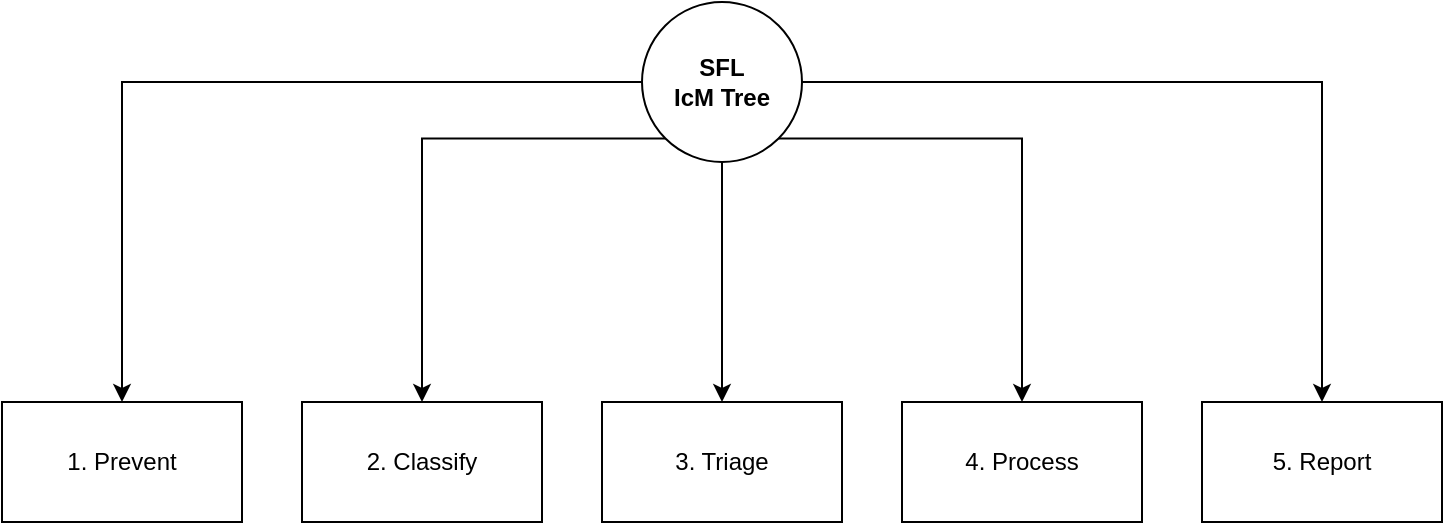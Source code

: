 <mxfile version="12.6.5" type="device" pages="8"><diagram id="hjxmA_6nox-2FGy7siw0" name="Tree"><mxGraphModel dx="4010" dy="1187" grid="1" gridSize="10" guides="1" tooltips="1" connect="1" arrows="1" fold="1" page="1" pageScale="1" pageWidth="2500" pageHeight="2500" math="0" shadow="0"><root><mxCell id="9H8wB-SvyBvusG3JZ8hu-0"/><mxCell id="9H8wB-SvyBvusG3JZ8hu-1" parent="9H8wB-SvyBvusG3JZ8hu-0"/><mxCell id="9H8wB-SvyBvusG3JZ8hu-2" style="edgeStyle=orthogonalEdgeStyle;rounded=0;orthogonalLoop=1;jettySize=auto;html=1;exitX=0;exitY=0.5;exitDx=0;exitDy=0;entryX=0.5;entryY=0;entryDx=0;entryDy=0;" edge="1" parent="9H8wB-SvyBvusG3JZ8hu-1" source="9H8wB-SvyBvusG3JZ8hu-7" target="9H8wB-SvyBvusG3JZ8hu-8"><mxGeometry relative="1" as="geometry"/></mxCell><mxCell id="9H8wB-SvyBvusG3JZ8hu-3" style="edgeStyle=orthogonalEdgeStyle;rounded=0;orthogonalLoop=1;jettySize=auto;html=1;exitX=0;exitY=1;exitDx=0;exitDy=0;entryX=0.5;entryY=0;entryDx=0;entryDy=0;" edge="1" parent="9H8wB-SvyBvusG3JZ8hu-1" source="9H8wB-SvyBvusG3JZ8hu-7" target="9H8wB-SvyBvusG3JZ8hu-9"><mxGeometry relative="1" as="geometry"/></mxCell><mxCell id="9H8wB-SvyBvusG3JZ8hu-4" style="edgeStyle=orthogonalEdgeStyle;rounded=0;orthogonalLoop=1;jettySize=auto;html=1;exitX=0.5;exitY=1;exitDx=0;exitDy=0;entryX=0.5;entryY=0;entryDx=0;entryDy=0;" edge="1" parent="9H8wB-SvyBvusG3JZ8hu-1" source="9H8wB-SvyBvusG3JZ8hu-7" target="9H8wB-SvyBvusG3JZ8hu-10"><mxGeometry relative="1" as="geometry"/></mxCell><mxCell id="9H8wB-SvyBvusG3JZ8hu-5" style="edgeStyle=orthogonalEdgeStyle;rounded=0;orthogonalLoop=1;jettySize=auto;html=1;exitX=1;exitY=1;exitDx=0;exitDy=0;entryX=0.5;entryY=0;entryDx=0;entryDy=0;" edge="1" parent="9H8wB-SvyBvusG3JZ8hu-1" source="9H8wB-SvyBvusG3JZ8hu-7" target="9H8wB-SvyBvusG3JZ8hu-11"><mxGeometry relative="1" as="geometry"/></mxCell><mxCell id="9H8wB-SvyBvusG3JZ8hu-6" style="edgeStyle=orthogonalEdgeStyle;rounded=0;orthogonalLoop=1;jettySize=auto;html=1;exitX=1;exitY=0.5;exitDx=0;exitDy=0;entryX=0.5;entryY=0;entryDx=0;entryDy=0;" edge="1" parent="9H8wB-SvyBvusG3JZ8hu-1" source="9H8wB-SvyBvusG3JZ8hu-7" target="9H8wB-SvyBvusG3JZ8hu-12"><mxGeometry relative="1" as="geometry"/></mxCell><mxCell id="9H8wB-SvyBvusG3JZ8hu-7" value="&lt;b&gt;SFL&lt;br&gt;IcM Tree&lt;/b&gt;" style="ellipse;whiteSpace=wrap;html=1;aspect=fixed;" vertex="1" parent="9H8wB-SvyBvusG3JZ8hu-1"><mxGeometry x="220" y="40" width="80" height="80" as="geometry"/></mxCell><mxCell id="9H8wB-SvyBvusG3JZ8hu-8" value="1. Prevent" style="rounded=0;whiteSpace=wrap;html=1;" vertex="1" parent="9H8wB-SvyBvusG3JZ8hu-1"><mxGeometry x="-100" y="240" width="120" height="60" as="geometry"/></mxCell><mxCell id="9H8wB-SvyBvusG3JZ8hu-9" value="2. Classify" style="rounded=0;whiteSpace=wrap;html=1;" vertex="1" parent="9H8wB-SvyBvusG3JZ8hu-1"><mxGeometry x="50" y="240" width="120" height="60" as="geometry"/></mxCell><mxCell id="9H8wB-SvyBvusG3JZ8hu-10" value="3. Triage" style="rounded=0;whiteSpace=wrap;html=1;" vertex="1" parent="9H8wB-SvyBvusG3JZ8hu-1"><mxGeometry x="200" y="240" width="120" height="60" as="geometry"/></mxCell><mxCell id="9H8wB-SvyBvusG3JZ8hu-11" value="4. Process" style="rounded=0;whiteSpace=wrap;html=1;" vertex="1" parent="9H8wB-SvyBvusG3JZ8hu-1"><mxGeometry x="350" y="240" width="120" height="60" as="geometry"/></mxCell><mxCell id="9H8wB-SvyBvusG3JZ8hu-12" value="5. Report" style="rounded=0;whiteSpace=wrap;html=1;" vertex="1" parent="9H8wB-SvyBvusG3JZ8hu-1"><mxGeometry x="500" y="240" width="120" height="60" as="geometry"/></mxCell></root></mxGraphModel></diagram><diagram id="smjhKZ2sASc7TfhtSm5A" name="Lifecyle"><mxGraphModel dx="1294" dy="1017" grid="1" gridSize="10" guides="1" tooltips="1" connect="1" arrows="1" fold="1" page="1" pageScale="1" pageWidth="2500" pageHeight="2500" math="0" shadow="0"><root><mxCell id="0"/><mxCell id="1" parent="0"/><mxCell id="XjvCzTYl8QJVPUyIaXem-3" value="" style="edgeStyle=orthogonalEdgeStyle;rounded=0;orthogonalLoop=1;jettySize=auto;html=1;" edge="1" parent="1" source="XjvCzTYl8QJVPUyIaXem-1" target="XjvCzTYl8QJVPUyIaXem-2"><mxGeometry relative="1" as="geometry"/></mxCell><mxCell id="XjvCzTYl8QJVPUyIaXem-1" value="Prevention" style="rounded=0;whiteSpace=wrap;html=1;" vertex="1" parent="1"><mxGeometry x="860" y="260" width="120" height="60" as="geometry"/></mxCell><mxCell id="XjvCzTYl8QJVPUyIaXem-5" value="" style="edgeStyle=orthogonalEdgeStyle;rounded=0;orthogonalLoop=1;jettySize=auto;html=1;" edge="1" parent="1" source="XjvCzTYl8QJVPUyIaXem-2" target="XjvCzTYl8QJVPUyIaXem-4"><mxGeometry relative="1" as="geometry"/></mxCell><mxCell id="XjvCzTYl8QJVPUyIaXem-2" value="Classification" style="rounded=0;whiteSpace=wrap;html=1;" vertex="1" parent="1"><mxGeometry x="860" y="360" width="120" height="60" as="geometry"/></mxCell><mxCell id="XjvCzTYl8QJVPUyIaXem-7" value="" style="edgeStyle=orthogonalEdgeStyle;rounded=0;orthogonalLoop=1;jettySize=auto;html=1;" edge="1" parent="1" source="XjvCzTYl8QJVPUyIaXem-4" target="XjvCzTYl8QJVPUyIaXem-6"><mxGeometry relative="1" as="geometry"><Array as="points"><mxPoint x="1050" y="560"/></Array></mxGeometry></mxCell><mxCell id="XjvCzTYl8QJVPUyIaXem-4" value="Triage" style="rounded=0;whiteSpace=wrap;html=1;" vertex="1" parent="1"><mxGeometry x="990" y="450" width="120" height="60" as="geometry"/></mxCell><mxCell id="XjvCzTYl8QJVPUyIaXem-8" style="edgeStyle=orthogonalEdgeStyle;rounded=0;orthogonalLoop=1;jettySize=auto;html=1;exitX=0;exitY=0.5;exitDx=0;exitDy=0;entryX=0;entryY=0.5;entryDx=0;entryDy=0;dashed=1;" edge="1" parent="1" source="XjvCzTYl8QJVPUyIaXem-6" target="XjvCzTYl8QJVPUyIaXem-2"><mxGeometry relative="1" as="geometry"><Array as="points"><mxPoint x="800" y="560"/><mxPoint x="800" y="390"/></Array></mxGeometry></mxCell><mxCell id="XjvCzTYl8QJVPUyIaXem-11" value="" style="edgeStyle=orthogonalEdgeStyle;rounded=0;orthogonalLoop=1;jettySize=auto;html=1;" edge="1" parent="1" source="XjvCzTYl8QJVPUyIaXem-6" target="XjvCzTYl8QJVPUyIaXem-10"><mxGeometry relative="1" as="geometry"/></mxCell><mxCell id="XjvCzTYl8QJVPUyIaXem-6" value="Processing" style="rounded=0;whiteSpace=wrap;html=1;" vertex="1" parent="1"><mxGeometry x="860" y="530" width="120" height="60" as="geometry"/></mxCell><mxCell id="XjvCzTYl8QJVPUyIaXem-13" value="" style="edgeStyle=orthogonalEdgeStyle;rounded=0;orthogonalLoop=1;jettySize=auto;html=1;entryX=0;entryY=0.5;entryDx=0;entryDy=0;" edge="1" parent="1" source="XjvCzTYl8QJVPUyIaXem-10" target="XjvCzTYl8QJVPUyIaXem-1"><mxGeometry relative="1" as="geometry"><mxPoint x="780" y="660" as="targetPoint"/><Array as="points"><mxPoint x="770" y="660"/><mxPoint x="770" y="290"/></Array></mxGeometry></mxCell><mxCell id="XjvCzTYl8QJVPUyIaXem-10" value="Reporting" style="rounded=0;whiteSpace=wrap;html=1;" vertex="1" parent="1"><mxGeometry x="860" y="630" width="120" height="60" as="geometry"/></mxCell><mxCell id="XjvCzTYl8QJVPUyIaXem-9" value="SFL&lt;br&gt;IcM Lifecycle" style="ellipse;whiteSpace=wrap;html=1;aspect=fixed;gradientColor=#ffffff;fillColor=none;dashed=1;" vertex="1" parent="1"><mxGeometry x="880" y="440" width="80" height="80" as="geometry"/></mxCell></root></mxGraphModel></diagram><diagram id="N6xmoABXeQI1Rv6G2Kph" name="Prevent"><mxGraphModel dx="906" dy="712" grid="1" gridSize="10" guides="1" tooltips="1" connect="1" arrows="1" fold="1" page="1" pageScale="1" pageWidth="2500" pageHeight="2500" math="0" shadow="0"><root><mxCell id="d0NhY17qU4NkwwSPtQND-0"/><mxCell id="d0NhY17qU4NkwwSPtQND-1" parent="d0NhY17qU4NkwwSPtQND-0"/><mxCell id="d0NhY17qU4NkwwSPtQND-5" value="" style="edgeStyle=orthogonalEdgeStyle;rounded=0;orthogonalLoop=1;jettySize=auto;html=1;" edge="1" parent="d0NhY17qU4NkwwSPtQND-1" source="d0NhY17qU4NkwwSPtQND-2" target="d0NhY17qU4NkwwSPtQND-4"><mxGeometry relative="1" as="geometry"/></mxCell><mxCell id="d0NhY17qU4NkwwSPtQND-7" value="" style="edgeStyle=orthogonalEdgeStyle;rounded=0;orthogonalLoop=1;jettySize=auto;html=1;" edge="1" parent="d0NhY17qU4NkwwSPtQND-1" source="d0NhY17qU4NkwwSPtQND-2" target="d0NhY17qU4NkwwSPtQND-6"><mxGeometry relative="1" as="geometry"/></mxCell><mxCell id="d0NhY17qU4NkwwSPtQND-9" value="" style="edgeStyle=orthogonalEdgeStyle;rounded=0;orthogonalLoop=1;jettySize=auto;html=1;" edge="1" parent="d0NhY17qU4NkwwSPtQND-1" source="d0NhY17qU4NkwwSPtQND-2" target="d0NhY17qU4NkwwSPtQND-8"><mxGeometry relative="1" as="geometry"/></mxCell><mxCell id="d0NhY17qU4NkwwSPtQND-11" value="" style="edgeStyle=orthogonalEdgeStyle;rounded=0;orthogonalLoop=1;jettySize=auto;html=1;" edge="1" parent="d0NhY17qU4NkwwSPtQND-1" source="d0NhY17qU4NkwwSPtQND-2" target="d0NhY17qU4NkwwSPtQND-10"><mxGeometry relative="1" as="geometry"/></mxCell><mxCell id="d0NhY17qU4NkwwSPtQND-2" value="&lt;b&gt;Prevent&lt;/b&gt;" style="rounded=0;whiteSpace=wrap;html=1;" vertex="1" parent="d0NhY17qU4NkwwSPtQND-1"><mxGeometry x="690" y="290" width="120" height="60" as="geometry"/></mxCell><mxCell id="hIIBHkQnXMuDThBWWPRr-7" value="" style="edgeStyle=orthogonalEdgeStyle;rounded=0;orthogonalLoop=1;jettySize=auto;html=1;" edge="1" parent="d0NhY17qU4NkwwSPtQND-1" source="d0NhY17qU4NkwwSPtQND-10" target="hIIBHkQnXMuDThBWWPRr-6"><mxGeometry relative="1" as="geometry"/></mxCell><mxCell id="hIIBHkQnXMuDThBWWPRr-9" value="" style="edgeStyle=orthogonalEdgeStyle;rounded=0;orthogonalLoop=1;jettySize=auto;html=1;" edge="1" parent="d0NhY17qU4NkwwSPtQND-1" source="d0NhY17qU4NkwwSPtQND-10" target="hIIBHkQnXMuDThBWWPRr-8"><mxGeometry relative="1" as="geometry"/></mxCell><mxCell id="hIIBHkQnXMuDThBWWPRr-11" value="" style="edgeStyle=orthogonalEdgeStyle;rounded=0;orthogonalLoop=1;jettySize=auto;html=1;" edge="1" parent="d0NhY17qU4NkwwSPtQND-1" source="d0NhY17qU4NkwwSPtQND-10" target="hIIBHkQnXMuDThBWWPRr-10"><mxGeometry relative="1" as="geometry"/></mxCell><mxCell id="d0NhY17qU4NkwwSPtQND-10" value="2. Expect" style="rounded=0;whiteSpace=wrap;html=1;" vertex="1" parent="d0NhY17qU4NkwwSPtQND-1"><mxGeometry x="690" y="110" width="120" height="60" as="geometry"/></mxCell><mxCell id="hIIBHkQnXMuDThBWWPRr-10" value="Redundancies" style="rounded=0;whiteSpace=wrap;html=1;" vertex="1" parent="d0NhY17qU4NkwwSPtQND-1"><mxGeometry x="830" y="110" width="120" height="60" as="geometry"/></mxCell><mxCell id="hIIBHkQnXMuDThBWWPRr-8" value="Failure" style="rounded=0;whiteSpace=wrap;html=1;" vertex="1" parent="d0NhY17qU4NkwwSPtQND-1"><mxGeometry x="550" y="110" width="120" height="60" as="geometry"/></mxCell><mxCell id="hIIBHkQnXMuDThBWWPRr-6" value="Loss of data" style="rounded=0;whiteSpace=wrap;html=1;" vertex="1" parent="d0NhY17qU4NkwwSPtQND-1"><mxGeometry x="690" y="30" width="120" height="60" as="geometry"/></mxCell><mxCell id="hIIBHkQnXMuDThBWWPRr-1" value="" style="edgeStyle=orthogonalEdgeStyle;rounded=0;orthogonalLoop=1;jettySize=auto;html=1;" edge="1" parent="d0NhY17qU4NkwwSPtQND-1" source="d0NhY17qU4NkwwSPtQND-8" target="hIIBHkQnXMuDThBWWPRr-0"><mxGeometry relative="1" as="geometry"/></mxCell><mxCell id="hIIBHkQnXMuDThBWWPRr-3" value="" style="edgeStyle=orthogonalEdgeStyle;rounded=0;orthogonalLoop=1;jettySize=auto;html=1;" edge="1" parent="d0NhY17qU4NkwwSPtQND-1" source="d0NhY17qU4NkwwSPtQND-8" target="hIIBHkQnXMuDThBWWPRr-2"><mxGeometry relative="1" as="geometry"/></mxCell><mxCell id="hIIBHkQnXMuDThBWWPRr-5" value="" style="edgeStyle=orthogonalEdgeStyle;rounded=0;orthogonalLoop=1;jettySize=auto;html=1;" edge="1" parent="d0NhY17qU4NkwwSPtQND-1" source="d0NhY17qU4NkwwSPtQND-8" target="hIIBHkQnXMuDThBWWPRr-4"><mxGeometry relative="1" as="geometry"/></mxCell><mxCell id="d0NhY17qU4NkwwSPtQND-8" value="1. Improve" style="rounded=0;whiteSpace=wrap;html=1;" vertex="1" parent="d0NhY17qU4NkwwSPtQND-1"><mxGeometry x="490" y="290" width="120" height="60" as="geometry"/></mxCell><mxCell id="hIIBHkQnXMuDThBWWPRr-4" value="Management" style="rounded=0;whiteSpace=wrap;html=1;" vertex="1" parent="d0NhY17qU4NkwwSPtQND-1"><mxGeometry x="490" y="380" width="120" height="60" as="geometry"/></mxCell><mxCell id="hIIBHkQnXMuDThBWWPRr-2" value="Reaction Time" style="rounded=0;whiteSpace=wrap;html=1;" vertex="1" parent="d0NhY17qU4NkwwSPtQND-1"><mxGeometry x="340" y="290" width="120" height="60" as="geometry"/></mxCell><mxCell id="hIIBHkQnXMuDThBWWPRr-0" value="Processes" style="rounded=0;whiteSpace=wrap;html=1;" vertex="1" parent="d0NhY17qU4NkwwSPtQND-1"><mxGeometry x="490" y="200" width="120" height="60" as="geometry"/></mxCell><mxCell id="hIIBHkQnXMuDThBWWPRr-17" value="" style="edgeStyle=orthogonalEdgeStyle;rounded=0;orthogonalLoop=1;jettySize=auto;html=1;" edge="1" parent="d0NhY17qU4NkwwSPtQND-1" source="d0NhY17qU4NkwwSPtQND-6" target="hIIBHkQnXMuDThBWWPRr-16"><mxGeometry relative="1" as="geometry"/></mxCell><mxCell id="3P-K0Cf__JBpSTQ1dYCr-1" value="" style="edgeStyle=orthogonalEdgeStyle;rounded=0;orthogonalLoop=1;jettySize=auto;html=1;" edge="1" parent="d0NhY17qU4NkwwSPtQND-1" source="d0NhY17qU4NkwwSPtQND-6" target="3P-K0Cf__JBpSTQ1dYCr-0"><mxGeometry relative="1" as="geometry"/></mxCell><mxCell id="d0NhY17qU4NkwwSPtQND-6" value="3. Apply" style="rounded=0;whiteSpace=wrap;html=1;" vertex="1" parent="d0NhY17qU4NkwwSPtQND-1"><mxGeometry x="890" y="290" width="120" height="60" as="geometry"/></mxCell><mxCell id="3P-K0Cf__JBpSTQ1dYCr-0" value="Source Control Management Principles" style="rounded=0;whiteSpace=wrap;html=1;" vertex="1" parent="d0NhY17qU4NkwwSPtQND-1"><mxGeometry x="890" y="380" width="120" height="60" as="geometry"/></mxCell><mxCell id="hIIBHkQnXMuDThBWWPRr-16" value="Quality Assurance Principles" style="rounded=0;whiteSpace=wrap;html=1;" vertex="1" parent="d0NhY17qU4NkwwSPtQND-1"><mxGeometry x="1040" y="290" width="120" height="60" as="geometry"/></mxCell><mxCell id="hIIBHkQnXMuDThBWWPRr-13" value="" style="edgeStyle=orthogonalEdgeStyle;rounded=0;orthogonalLoop=1;jettySize=auto;html=1;" edge="1" parent="d0NhY17qU4NkwwSPtQND-1" source="d0NhY17qU4NkwwSPtQND-4" target="hIIBHkQnXMuDThBWWPRr-12"><mxGeometry relative="1" as="geometry"/></mxCell><mxCell id="hIIBHkQnXMuDThBWWPRr-15" value="" style="edgeStyle=orthogonalEdgeStyle;rounded=0;orthogonalLoop=1;jettySize=auto;html=1;" edge="1" parent="d0NhY17qU4NkwwSPtQND-1" source="d0NhY17qU4NkwwSPtQND-4" target="hIIBHkQnXMuDThBWWPRr-14"><mxGeometry relative="1" as="geometry"/></mxCell><mxCell id="d0NhY17qU4NkwwSPtQND-4" value="4. Maintain" style="rounded=0;whiteSpace=wrap;html=1;" vertex="1" parent="d0NhY17qU4NkwwSPtQND-1"><mxGeometry x="690" y="460" width="120" height="60" as="geometry"/></mxCell><mxCell id="hIIBHkQnXMuDThBWWPRr-14" value="Analytics" style="rounded=0;whiteSpace=wrap;html=1;" vertex="1" parent="d0NhY17qU4NkwwSPtQND-1"><mxGeometry x="610" y="560" width="120" height="60" as="geometry"/></mxCell><mxCell id="hIIBHkQnXMuDThBWWPRr-12" value="Documentation" style="rounded=0;whiteSpace=wrap;html=1;" vertex="1" parent="d0NhY17qU4NkwwSPtQND-1"><mxGeometry x="770" y="560" width="120" height="60" as="geometry"/></mxCell></root></mxGraphModel></diagram><diagram id="BX2hP8prxuDWIierdtZK" name="Classify"><mxGraphModel dx="906" dy="712" grid="1" gridSize="10" guides="1" tooltips="1" connect="1" arrows="1" fold="1" page="1" pageScale="1" pageWidth="2500" pageHeight="2500" math="0" shadow="0"><root><mxCell id="K4xLuJpx7ZYcnR9fTRLW-0"/><mxCell id="K4xLuJpx7ZYcnR9fTRLW-1" parent="K4xLuJpx7ZYcnR9fTRLW-0"/><mxCell id="K4xLuJpx7ZYcnR9fTRLW-4" value="" style="edgeStyle=orthogonalEdgeStyle;rounded=0;orthogonalLoop=1;jettySize=auto;html=1;" edge="1" parent="K4xLuJpx7ZYcnR9fTRLW-1" source="K4xLuJpx7ZYcnR9fTRLW-2" target="K4xLuJpx7ZYcnR9fTRLW-3"><mxGeometry relative="1" as="geometry"/></mxCell><mxCell id="K4xLuJpx7ZYcnR9fTRLW-2" value="&lt;b&gt;Classify&lt;/b&gt;" style="rounded=0;whiteSpace=wrap;html=1;" vertex="1" parent="K4xLuJpx7ZYcnR9fTRLW-1"><mxGeometry x="300" y="280" width="120" height="60" as="geometry"/></mxCell><mxCell id="K4xLuJpx7ZYcnR9fTRLW-6" value="" style="edgeStyle=orthogonalEdgeStyle;rounded=0;orthogonalLoop=1;jettySize=auto;html=1;exitX=0.5;exitY=1;exitDx=0;exitDy=0;" edge="1" parent="K4xLuJpx7ZYcnR9fTRLW-1" source="K4xLuJpx7ZYcnR9fTRLW-2" target="K4xLuJpx7ZYcnR9fTRLW-5"><mxGeometry relative="1" as="geometry"/></mxCell><mxCell id="N6BhVpBRXy4uKlm1LZer-24" value="" style="edgeStyle=orthogonalEdgeStyle;rounded=0;orthogonalLoop=1;jettySize=auto;html=1;" edge="1" parent="K4xLuJpx7ZYcnR9fTRLW-1" source="K4xLuJpx7ZYcnR9fTRLW-3" target="N6BhVpBRXy4uKlm1LZer-23"><mxGeometry relative="1" as="geometry"/></mxCell><mxCell id="N6BhVpBRXy4uKlm1LZer-26" value="" style="edgeStyle=orthogonalEdgeStyle;rounded=0;orthogonalLoop=1;jettySize=auto;html=1;" edge="1" parent="K4xLuJpx7ZYcnR9fTRLW-1" source="K4xLuJpx7ZYcnR9fTRLW-3" target="N6BhVpBRXy4uKlm1LZer-25"><mxGeometry relative="1" as="geometry"/></mxCell><mxCell id="N6BhVpBRXy4uKlm1LZer-28" value="" style="edgeStyle=orthogonalEdgeStyle;rounded=0;orthogonalLoop=1;jettySize=auto;html=1;" edge="1" parent="K4xLuJpx7ZYcnR9fTRLW-1" source="K4xLuJpx7ZYcnR9fTRLW-3" target="N6BhVpBRXy4uKlm1LZer-27"><mxGeometry relative="1" as="geometry"/></mxCell><mxCell id="K4xLuJpx7ZYcnR9fTRLW-3" value="Identify" style="rounded=0;whiteSpace=wrap;html=1;" vertex="1" parent="K4xLuJpx7ZYcnR9fTRLW-1"><mxGeometry x="480" y="280" width="120" height="60" as="geometry"/></mxCell><mxCell id="N6BhVpBRXy4uKlm1LZer-27" value="Actors" style="rounded=0;whiteSpace=wrap;html=1;" vertex="1" parent="K4xLuJpx7ZYcnR9fTRLW-1"><mxGeometry x="480" y="200" width="120" height="60" as="geometry"/></mxCell><mxCell id="N6BhVpBRXy4uKlm1LZer-25" value="Stakeholders" style="rounded=0;whiteSpace=wrap;html=1;" vertex="1" parent="K4xLuJpx7ZYcnR9fTRLW-1"><mxGeometry x="480" y="360" width="120" height="60" as="geometry"/></mxCell><mxCell id="N6BhVpBRXy4uKlm1LZer-23" value="Severity" style="rounded=0;whiteSpace=wrap;html=1;" vertex="1" parent="K4xLuJpx7ZYcnR9fTRLW-1"><mxGeometry x="620" y="280" width="120" height="60" as="geometry"/></mxCell><mxCell id="N6BhVpBRXy4uKlm1LZer-2" value="" style="edgeStyle=orthogonalEdgeStyle;rounded=0;orthogonalLoop=1;jettySize=auto;html=1;" edge="1" parent="K4xLuJpx7ZYcnR9fTRLW-1" source="K4xLuJpx7ZYcnR9fTRLW-5" target="N6BhVpBRXy4uKlm1LZer-1"><mxGeometry relative="1" as="geometry"><Array as="points"><mxPoint x="360" y="470"/><mxPoint x="220" y="470"/></Array></mxGeometry></mxCell><mxCell id="N6BhVpBRXy4uKlm1LZer-6" value="" style="edgeStyle=orthogonalEdgeStyle;rounded=0;orthogonalLoop=1;jettySize=auto;html=1;" edge="1" parent="K4xLuJpx7ZYcnR9fTRLW-1" source="K4xLuJpx7ZYcnR9fTRLW-5" target="N6BhVpBRXy4uKlm1LZer-18"><mxGeometry relative="1" as="geometry"><Array as="points"><mxPoint x="360" y="470"/><mxPoint x="500" y="470"/></Array></mxGeometry></mxCell><mxCell id="N6BhVpBRXy4uKlm1LZer-20" value="" style="edgeStyle=orthogonalEdgeStyle;rounded=0;orthogonalLoop=1;jettySize=auto;html=1;exitX=0.5;exitY=1;exitDx=0;exitDy=0;entryX=0.5;entryY=0;entryDx=0;entryDy=0;" edge="1" parent="K4xLuJpx7ZYcnR9fTRLW-1" source="K4xLuJpx7ZYcnR9fTRLW-5" target="N6BhVpBRXy4uKlm1LZer-3"><mxGeometry relative="1" as="geometry"><mxPoint x="500" y="420" as="targetPoint"/></mxGeometry></mxCell><mxCell id="K4xLuJpx7ZYcnR9fTRLW-5" value="Categorize" style="rounded=0;whiteSpace=wrap;html=1;" vertex="1" parent="K4xLuJpx7ZYcnR9fTRLW-1"><mxGeometry x="300" y="390" width="120" height="60" as="geometry"/></mxCell><mxCell id="N6BhVpBRXy4uKlm1LZer-1" value="HIGH" style="rounded=0;whiteSpace=wrap;html=1;" vertex="1" parent="K4xLuJpx7ZYcnR9fTRLW-1"><mxGeometry x="160" y="490" width="120" height="60" as="geometry"/></mxCell><mxCell id="N6BhVpBRXy4uKlm1LZer-3" value="MEDIUM" style="rounded=0;whiteSpace=wrap;html=1;" vertex="1" parent="K4xLuJpx7ZYcnR9fTRLW-1"><mxGeometry x="300" y="490" width="120" height="60" as="geometry"/></mxCell><mxCell id="N6BhVpBRXy4uKlm1LZer-18" value="LOW" style="rounded=0;whiteSpace=wrap;html=1;" vertex="1" parent="K4xLuJpx7ZYcnR9fTRLW-1"><mxGeometry x="440" y="490" width="120" height="60" as="geometry"/></mxCell></root></mxGraphModel></diagram><diagram id="B7KgRAbv9yjOBJjbGVN4" name="Triage"><mxGraphModel dx="906" dy="712" grid="1" gridSize="10" guides="1" tooltips="1" connect="1" arrows="1" fold="1" page="1" pageScale="1" pageWidth="2500" pageHeight="2500" math="0" shadow="0"><root><mxCell id="MXJ3XN-nUm-E0B8hPjpX-0"/><mxCell id="MXJ3XN-nUm-E0B8hPjpX-1" parent="MXJ3XN-nUm-E0B8hPjpX-0"/><mxCell id="QTuc2CdSzi-SAwD_mp5K-10" value="" style="edgeStyle=orthogonalEdgeStyle;rounded=0;orthogonalLoop=1;jettySize=auto;html=1;" edge="1" parent="MXJ3XN-nUm-E0B8hPjpX-1" source="QTuc2CdSzi-SAwD_mp5K-0" target="QTuc2CdSzi-SAwD_mp5K-9"><mxGeometry relative="1" as="geometry"/></mxCell><mxCell id="QTuc2CdSzi-SAwD_mp5K-0" value="&lt;b&gt;Triage&lt;/b&gt;" style="rounded=0;whiteSpace=wrap;html=1;" vertex="1" parent="MXJ3XN-nUm-E0B8hPjpX-1"><mxGeometry x="300" y="280" width="120" height="60" as="geometry"/></mxCell><mxCell id="QTuc2CdSzi-SAwD_mp5K-9" value="Open Ticket" style="rounded=0;whiteSpace=wrap;html=1;" vertex="1" parent="MXJ3XN-nUm-E0B8hPjpX-1"><mxGeometry x="300" y="200" width="120" height="60" as="geometry"/></mxCell><mxCell id="QTuc2CdSzi-SAwD_mp5K-1" value="" style="edgeStyle=orthogonalEdgeStyle;rounded=0;orthogonalLoop=1;jettySize=auto;html=1;exitX=0.5;exitY=1;exitDx=0;exitDy=0;" edge="1" parent="MXJ3XN-nUm-E0B8hPjpX-1" source="QTuc2CdSzi-SAwD_mp5K-0" target="QTuc2CdSzi-SAwD_mp5K-2"><mxGeometry relative="1" as="geometry"/></mxCell><mxCell id="QTuc2CdSzi-SAwD_mp5K-4" value="" style="edgeStyle=orthogonalEdgeStyle;rounded=0;orthogonalLoop=1;jettySize=auto;html=1;" edge="1" parent="MXJ3XN-nUm-E0B8hPjpX-1" source="QTuc2CdSzi-SAwD_mp5K-2" target="QTuc2CdSzi-SAwD_mp5K-3"><mxGeometry relative="1" as="geometry"/></mxCell><mxCell id="QTuc2CdSzi-SAwD_mp5K-6" value="" style="edgeStyle=orthogonalEdgeStyle;rounded=0;orthogonalLoop=1;jettySize=auto;html=1;" edge="1" parent="MXJ3XN-nUm-E0B8hPjpX-1" source="QTuc2CdSzi-SAwD_mp5K-2" target="QTuc2CdSzi-SAwD_mp5K-5"><mxGeometry relative="1" as="geometry"/></mxCell><mxCell id="QTuc2CdSzi-SAwD_mp5K-8" value="" style="edgeStyle=orthogonalEdgeStyle;rounded=0;orthogonalLoop=1;jettySize=auto;html=1;" edge="1" parent="MXJ3XN-nUm-E0B8hPjpX-1" source="QTuc2CdSzi-SAwD_mp5K-2" target="QTuc2CdSzi-SAwD_mp5K-7"><mxGeometry relative="1" as="geometry"/></mxCell><mxCell id="QTuc2CdSzi-SAwD_mp5K-2" value="Inform" style="rounded=0;whiteSpace=wrap;html=1;" vertex="1" parent="MXJ3XN-nUm-E0B8hPjpX-1"><mxGeometry x="300" y="360" width="120" height="60" as="geometry"/></mxCell><mxCell id="QTuc2CdSzi-SAwD_mp5K-7" value="Relevant Teams" style="rounded=0;whiteSpace=wrap;html=1;" vertex="1" parent="MXJ3XN-nUm-E0B8hPjpX-1"><mxGeometry x="160" y="360" width="120" height="60" as="geometry"/></mxCell><mxCell id="QTuc2CdSzi-SAwD_mp5K-5" value="Stakeholders" style="rounded=0;whiteSpace=wrap;html=1;" vertex="1" parent="MXJ3XN-nUm-E0B8hPjpX-1"><mxGeometry x="440" y="360" width="120" height="60" as="geometry"/></mxCell><mxCell id="QTuc2CdSzi-SAwD_mp5K-3" value="IcM Team" style="rounded=0;whiteSpace=wrap;html=1;" vertex="1" parent="MXJ3XN-nUm-E0B8hPjpX-1"><mxGeometry x="300" y="440" width="120" height="60" as="geometry"/></mxCell></root></mxGraphModel></diagram><diagram id="gTgGwU-7RXuDs-xOO7k0" name="Process"><mxGraphModel dx="1812" dy="1424" grid="1" gridSize="10" guides="1" tooltips="1" connect="1" arrows="1" fold="1" page="1" pageScale="1" pageWidth="2500" pageHeight="2500" math="0" shadow="0"><root><mxCell id="Gjjn7VJMpzlp2PwrrmUY-0"/><mxCell id="Gjjn7VJMpzlp2PwrrmUY-1" parent="Gjjn7VJMpzlp2PwrrmUY-0"/><mxCell id="BTXGDRTacK0G_NKNEoCS-51" value="" style="ellipse;whiteSpace=wrap;html=1;rounded=0;fillColor=none;gradientColor=#ffffff;rotation=90;dashed=1;" vertex="1" parent="Gjjn7VJMpzlp2PwrrmUY-1"><mxGeometry x="672.5" y="130" width="667.5" height="580" as="geometry"/></mxCell><mxCell id="BTXGDRTacK0G_NKNEoCS-17" value="" style="ellipse;whiteSpace=wrap;html=1;rounded=0;fillColor=none;gradientColor=#ffffff;dashed=1;" vertex="1" parent="Gjjn7VJMpzlp2PwrrmUY-1"><mxGeometry x="185" y="380" width="535" height="130" as="geometry"/></mxCell><mxCell id="0gMC3rUNZ_z0rkGmeO9b-5" value="" style="ellipse;whiteSpace=wrap;html=1;fillColor=none;gradientColor=#ffffff;dashed=1;" vertex="1" parent="Gjjn7VJMpzlp2PwrrmUY-1"><mxGeometry x="150" y="110" width="480" height="270" as="geometry"/></mxCell><mxCell id="aDaJkY5RwUst0b7XkGBW-0" value="&lt;b&gt;Process&lt;/b&gt;" style="rounded=0;whiteSpace=wrap;html=1;" vertex="1" parent="Gjjn7VJMpzlp2PwrrmUY-1"><mxGeometry x="30" y="50" width="120" height="60" as="geometry"/></mxCell><mxCell id="aDaJkY5RwUst0b7XkGBW-3" value="" style="edgeStyle=orthogonalEdgeStyle;rounded=0;orthogonalLoop=1;jettySize=auto;html=1;" edge="1" parent="Gjjn7VJMpzlp2PwrrmUY-1"><mxGeometry relative="1" as="geometry"><mxPoint x="180" y="360" as="sourcePoint"/><mxPoint x="310" y="310" as="targetPoint"/><Array as="points"><mxPoint x="180" y="310"/></Array></mxGeometry></mxCell><mxCell id="AKyvNUtIS22de45Hgxvg-4" value="" style="edgeStyle=orthogonalEdgeStyle;rounded=0;orthogonalLoop=1;jettySize=auto;html=1;entryX=0;entryY=0.5;entryDx=0;entryDy=0;" edge="1" parent="Gjjn7VJMpzlp2PwrrmUY-1" source="aDaJkY5RwUst0b7XkGBW-5" target="AKyvNUtIS22de45Hgxvg-5"><mxGeometry relative="1" as="geometry"><mxPoint x="180" y="240" as="targetPoint"/><Array as="points"><mxPoint x="180" y="210"/></Array></mxGeometry></mxCell><mxCell id="bSNKDitZBUjxLWd2TvBg-2" value="" style="edgeStyle=orthogonalEdgeStyle;rounded=0;orthogonalLoop=1;jettySize=auto;html=1;entryX=0;entryY=0.5;entryDx=0;entryDy=0;" edge="1" parent="Gjjn7VJMpzlp2PwrrmUY-1" source="aDaJkY5RwUst0b7XkGBW-5" target="bSNKDitZBUjxLWd2TvBg-0"><mxGeometry relative="1" as="geometry"><mxPoint x="180" y="520" as="targetPoint"/><Array as="points"><mxPoint x="180" y="440"/></Array></mxGeometry></mxCell><mxCell id="aDaJkY5RwUst0b7XkGBW-5" value="&lt;b&gt;Incident&lt;/b&gt;" style="triangle;whiteSpace=wrap;html=1;fillColor=#ffffff;gradientColor=#ffffff;" vertex="1" parent="Gjjn7VJMpzlp2PwrrmUY-1"><mxGeometry x="60" y="340" width="60" height="80" as="geometry"/></mxCell><mxCell id="0gMC3rUNZ_z0rkGmeO9b-4" value="" style="edgeStyle=orthogonalEdgeStyle;rounded=0;orthogonalLoop=1;jettySize=auto;html=1;entryX=0;entryY=0.5;entryDx=0;entryDy=0;" edge="1" parent="Gjjn7VJMpzlp2PwrrmUY-1" source="AKyvNUtIS22de45Hgxvg-1" target="0gMC3rUNZ_z0rkGmeO9b-0"><mxGeometry relative="1" as="geometry"><mxPoint x="470" y="310" as="targetPoint"/></mxGeometry></mxCell><mxCell id="AKyvNUtIS22de45Hgxvg-1" value="Identify" style="ellipse;whiteSpace=wrap;html=1;aspect=fixed;fillColor=#ffffff;gradientColor=#ffffff;" vertex="1" parent="Gjjn7VJMpzlp2PwrrmUY-1"><mxGeometry x="310" y="270" width="80" height="80" as="geometry"/></mxCell><mxCell id="0gMC3rUNZ_z0rkGmeO9b-2" value="" style="edgeStyle=orthogonalEdgeStyle;rounded=0;orthogonalLoop=1;jettySize=auto;html=1;entryX=0;entryY=0.5;entryDx=0;entryDy=0;" edge="1" parent="Gjjn7VJMpzlp2PwrrmUY-1" source="AKyvNUtIS22de45Hgxvg-5" target="0gMC3rUNZ_z0rkGmeO9b-0"><mxGeometry relative="1" as="geometry"><mxPoint x="470" y="210" as="targetPoint"/></mxGeometry></mxCell><mxCell id="AKyvNUtIS22de45Hgxvg-5" value="Categorize" style="ellipse;whiteSpace=wrap;html=1;aspect=fixed;fillColor=#ffffff;gradientColor=#ffffff;" vertex="1" parent="Gjjn7VJMpzlp2PwrrmUY-1"><mxGeometry x="310" y="170" width="80" height="80" as="geometry"/></mxCell><mxCell id="BTXGDRTacK0G_NKNEoCS-1" value="" style="edgeStyle=orthogonalEdgeStyle;rounded=0;orthogonalLoop=1;jettySize=auto;html=1;" edge="1" parent="Gjjn7VJMpzlp2PwrrmUY-1" source="bSNKDitZBUjxLWd2TvBg-0" target="BTXGDRTacK0G_NKNEoCS-0"><mxGeometry relative="1" as="geometry"/></mxCell><mxCell id="BTXGDRTacK0G_NKNEoCS-3" value="" style="edgeStyle=orthogonalEdgeStyle;rounded=0;orthogonalLoop=1;jettySize=auto;html=1;entryX=0.5;entryY=0;entryDx=0;entryDy=0;" edge="1" parent="Gjjn7VJMpzlp2PwrrmUY-1" source="bSNKDitZBUjxLWd2TvBg-0" target="BTXGDRTacK0G_NKNEoCS-15"><mxGeometry relative="1" as="geometry"><mxPoint x="270" y="520" as="targetPoint"/></mxGeometry></mxCell><mxCell id="bSNKDitZBUjxLWd2TvBg-0" value="Inform" style="ellipse;whiteSpace=wrap;html=1;aspect=fixed;fillColor=#ffffff;gradientColor=#ffffff;" vertex="1" parent="Gjjn7VJMpzlp2PwrrmUY-1"><mxGeometry x="230" y="400" width="80" height="80" as="geometry"/></mxCell><mxCell id="BTXGDRTacK0G_NKNEoCS-7" value="" style="edgeStyle=orthogonalEdgeStyle;rounded=0;orthogonalLoop=1;jettySize=auto;html=1;" edge="1" parent="Gjjn7VJMpzlp2PwrrmUY-1" source="BTXGDRTacK0G_NKNEoCS-0"><mxGeometry relative="1" as="geometry"><mxPoint x="530" y="440" as="targetPoint"/></mxGeometry></mxCell><mxCell id="BTXGDRTacK0G_NKNEoCS-0" value="Triage" style="ellipse;whiteSpace=wrap;html=1;aspect=fixed;fillColor=#ffffff;gradientColor=#ffffff;" vertex="1" parent="Gjjn7VJMpzlp2PwrrmUY-1"><mxGeometry x="370" y="400" width="80" height="80" as="geometry"/></mxCell><mxCell id="BTXGDRTacK0G_NKNEoCS-9" value="" style="edgeStyle=orthogonalEdgeStyle;rounded=0;orthogonalLoop=1;jettySize=auto;html=1;entryX=0.5;entryY=0;entryDx=0;entryDy=0;" edge="1" parent="Gjjn7VJMpzlp2PwrrmUY-1" source="0gMC3rUNZ_z0rkGmeO9b-0" target="BTXGDRTacK0G_NKNEoCS-5"><mxGeometry relative="1" as="geometry"><mxPoint x="620" y="260" as="targetPoint"/><Array as="points"><mxPoint x="590" y="260"/></Array></mxGeometry></mxCell><mxCell id="0gMC3rUNZ_z0rkGmeO9b-0" value="Open Issue Document" style="shape=cylinder;whiteSpace=wrap;html=1;boundedLbl=1;backgroundOutline=1;fillColor=#ffffff;gradientColor=#ffffff;" vertex="1" parent="Gjjn7VJMpzlp2PwrrmUY-1"><mxGeometry x="480" y="220" width="60" height="80" as="geometry"/></mxCell><mxCell id="0gMC3rUNZ_z0rkGmeO9b-6" value="Classification" style="text;html=1;strokeColor=none;fillColor=none;align=center;verticalAlign=middle;whiteSpace=wrap;rounded=0;fontStyle=5" vertex="1" parent="Gjjn7VJMpzlp2PwrrmUY-1"><mxGeometry x="345" y="120" width="90" height="30" as="geometry"/></mxCell><mxCell id="BTXGDRTacK0G_NKNEoCS-11" value="" style="edgeStyle=orthogonalEdgeStyle;rounded=0;orthogonalLoop=1;jettySize=auto;html=1;" edge="1" parent="Gjjn7VJMpzlp2PwrrmUY-1" source="BTXGDRTacK0G_NKNEoCS-4" target="BTXGDRTacK0G_NKNEoCS-10"><mxGeometry relative="1" as="geometry"/></mxCell><mxCell id="BTXGDRTacK0G_NKNEoCS-4" value="IcM Team" style="shape=step;perimeter=stepPerimeter;whiteSpace=wrap;html=1;fixedSize=1;rounded=0;fillColor=#ffffff;gradientColor=#ffffff;" vertex="1" parent="Gjjn7VJMpzlp2PwrrmUY-1"><mxGeometry x="210" y="580" width="120" height="80" as="geometry"/></mxCell><mxCell id="BTXGDRTacK0G_NKNEoCS-20" value="" style="edgeStyle=orthogonalEdgeStyle;rounded=0;orthogonalLoop=1;jettySize=auto;html=1;" edge="1" parent="Gjjn7VJMpzlp2PwrrmUY-1" source="BTXGDRTacK0G_NKNEoCS-5"><mxGeometry relative="1" as="geometry"><mxPoint x="760" y="440" as="targetPoint"/></mxGeometry></mxCell><mxCell id="BTXGDRTacK0G_NKNEoCS-5" value="Open Ticket" style="shape=process;whiteSpace=wrap;html=1;backgroundOutline=1;rounded=0;fillColor=#ffffff;gradientColor=#ffffff;" vertex="1" parent="Gjjn7VJMpzlp2PwrrmUY-1"><mxGeometry x="530" y="410" width="120" height="60" as="geometry"/></mxCell><mxCell id="BTXGDRTacK0G_NKNEoCS-13" value="" style="edgeStyle=orthogonalEdgeStyle;rounded=0;orthogonalLoop=1;jettySize=auto;html=1;" edge="1" parent="Gjjn7VJMpzlp2PwrrmUY-1" source="BTXGDRTacK0G_NKNEoCS-10"><mxGeometry relative="1" as="geometry"><mxPoint x="490" y="620" as="targetPoint"/></mxGeometry></mxCell><mxCell id="BTXGDRTacK0G_NKNEoCS-10" value="Hotfix" style="rhombus;whiteSpace=wrap;html=1;rounded=0;fillColor=#ffffff;gradientColor=#ffffff;" vertex="1" parent="Gjjn7VJMpzlp2PwrrmUY-1"><mxGeometry x="370" y="580" width="80" height="80" as="geometry"/></mxCell><mxCell id="BTXGDRTacK0G_NKNEoCS-14" value="Temporary Fix" style="shape=parallelogram;perimeter=parallelogramPerimeter;whiteSpace=wrap;html=1;rounded=0;fillColor=#ffffff;gradientColor=#ffffff;" vertex="1" parent="Gjjn7VJMpzlp2PwrrmUY-1"><mxGeometry x="490" y="590" width="120" height="60" as="geometry"/></mxCell><mxCell id="BTXGDRTacK0G_NKNEoCS-15" value="" style="ellipse;whiteSpace=wrap;html=1;fillColor=none;gradientColor=#ffffff;dashed=1;" vertex="1" parent="Gjjn7VJMpzlp2PwrrmUY-1"><mxGeometry x="135" y="550" width="550" height="150" as="geometry"/></mxCell><mxCell id="BTXGDRTacK0G_NKNEoCS-16" value="&lt;b&gt;&lt;u&gt;Reparations&lt;/u&gt;&lt;/b&gt;" style="text;html=1;align=center;verticalAlign=middle;resizable=0;points=[];autosize=1;" vertex="1" parent="Gjjn7VJMpzlp2PwrrmUY-1"><mxGeometry x="370" y="670" width="80" height="20" as="geometry"/></mxCell><mxCell id="BTXGDRTacK0G_NKNEoCS-18" value="&lt;b&gt;&lt;u&gt;Triage&lt;/u&gt;&lt;/b&gt;" style="text;html=1;align=center;verticalAlign=middle;resizable=0;points=[];autosize=1;" vertex="1" parent="Gjjn7VJMpzlp2PwrrmUY-1"><mxGeometry x="435" y="480" width="50" height="20" as="geometry"/></mxCell><mxCell id="BTXGDRTacK0G_NKNEoCS-23" value="" style="edgeStyle=orthogonalEdgeStyle;rounded=0;orthogonalLoop=1;jettySize=auto;html=1;entryX=0.5;entryY=1;entryDx=0;entryDy=0;" edge="1" parent="Gjjn7VJMpzlp2PwrrmUY-1" source="BTXGDRTacK0G_NKNEoCS-21" target="BTXGDRTacK0G_NKNEoCS-24"><mxGeometry relative="1" as="geometry"><mxPoint x="810" y="320" as="targetPoint"/></mxGeometry></mxCell><mxCell id="BTXGDRTacK0G_NKNEoCS-26" value="" style="edgeStyle=orthogonalEdgeStyle;rounded=0;orthogonalLoop=1;jettySize=auto;html=1;" edge="1" parent="Gjjn7VJMpzlp2PwrrmUY-1" source="BTXGDRTacK0G_NKNEoCS-21"><mxGeometry relative="1" as="geometry"><mxPoint x="930" y="440" as="targetPoint"/></mxGeometry></mxCell><mxCell id="BTXGDRTacK0G_NKNEoCS-31" value="" style="edgeStyle=orthogonalEdgeStyle;rounded=0;orthogonalLoop=1;jettySize=auto;html=1;" edge="1" parent="Gjjn7VJMpzlp2PwrrmUY-1" source="BTXGDRTacK0G_NKNEoCS-21" target="BTXGDRTacK0G_NKNEoCS-30"><mxGeometry relative="1" as="geometry"/></mxCell><mxCell id="BTXGDRTacK0G_NKNEoCS-21" value="Brainstorm &lt;br&gt;Solution" style="ellipse;shape=cloud;whiteSpace=wrap;html=1;rounded=0;fillColor=#ffffff;gradientColor=#ffffff;" vertex="1" parent="Gjjn7VJMpzlp2PwrrmUY-1"><mxGeometry x="750" y="400" width="120" height="80" as="geometry"/></mxCell><mxCell id="BTXGDRTacK0G_NKNEoCS-49" value="" style="edgeStyle=orthogonalEdgeStyle;rounded=0;orthogonalLoop=1;jettySize=auto;html=1;entryX=0.5;entryY=1;entryDx=0;entryDy=0;" edge="1" parent="Gjjn7VJMpzlp2PwrrmUY-1" source="BTXGDRTacK0G_NKNEoCS-30" target="BTXGDRTacK0G_NKNEoCS-27"><mxGeometry relative="1" as="geometry"><mxPoint x="950" y="540" as="targetPoint"/></mxGeometry></mxCell><mxCell id="BTXGDRTacK0G_NKNEoCS-30" value="Review&lt;br&gt;Past&lt;br&gt;Solutions" style="ellipse;shape=cloud;whiteSpace=wrap;html=1;rounded=0;fillColor=#ffffff;gradientColor=#ffffff;" vertex="1" parent="Gjjn7VJMpzlp2PwrrmUY-1"><mxGeometry x="750" y="500" width="120" height="80" as="geometry"/></mxCell><mxCell id="BTXGDRTacK0G_NKNEoCS-29" value="" style="edgeStyle=orthogonalEdgeStyle;rounded=0;orthogonalLoop=1;jettySize=auto;html=1;" edge="1" parent="Gjjn7VJMpzlp2PwrrmUY-1" source="BTXGDRTacK0G_NKNEoCS-24" target="BTXGDRTacK0G_NKNEoCS-28"><mxGeometry relative="1" as="geometry"/></mxCell><mxCell id="BTXGDRTacK0G_NKNEoCS-24" value="Assign Dev Team" style="rounded=0;whiteSpace=wrap;html=1;fillColor=#ffffff;gradientColor=#ffffff;" vertex="1" parent="Gjjn7VJMpzlp2PwrrmUY-1"><mxGeometry x="780" y="300" width="120" height="60" as="geometry"/></mxCell><mxCell id="BTXGDRTacK0G_NKNEoCS-47" value="" style="edgeStyle=orthogonalEdgeStyle;rounded=0;orthogonalLoop=1;jettySize=auto;html=1;entryX=0.5;entryY=0;entryDx=0;entryDy=0;" edge="1" parent="Gjjn7VJMpzlp2PwrrmUY-1" source="BTXGDRTacK0G_NKNEoCS-28" target="BTXGDRTacK0G_NKNEoCS-27"><mxGeometry relative="1" as="geometry"><mxPoint x="950" y="210" as="targetPoint"/></mxGeometry></mxCell><mxCell id="BTXGDRTacK0G_NKNEoCS-28" value="Establish Timeline" style="rounded=0;whiteSpace=wrap;html=1;fillColor=#ffffff;gradientColor=#ffffff;" vertex="1" parent="Gjjn7VJMpzlp2PwrrmUY-1"><mxGeometry x="780" y="220" width="120" height="60" as="geometry"/></mxCell><mxCell id="BTXGDRTacK0G_NKNEoCS-35" value="" style="edgeStyle=orthogonalEdgeStyle;rounded=0;orthogonalLoop=1;jettySize=auto;html=1;" edge="1" parent="Gjjn7VJMpzlp2PwrrmUY-1" source="BTXGDRTacK0G_NKNEoCS-27" target="BTXGDRTacK0G_NKNEoCS-34"><mxGeometry relative="1" as="geometry"/></mxCell><mxCell id="BTXGDRTacK0G_NKNEoCS-27" value="Implement &lt;br&gt;Fix" style="ellipse;whiteSpace=wrap;html=1;aspect=fixed;rounded=0;fillColor=#ffffff;gradientColor=#ffffff;" vertex="1" parent="Gjjn7VJMpzlp2PwrrmUY-1"><mxGeometry x="930" y="400" width="80" height="80" as="geometry"/></mxCell><mxCell id="BTXGDRTacK0G_NKNEoCS-37" value="" style="edgeStyle=orthogonalEdgeStyle;rounded=0;orthogonalLoop=1;jettySize=auto;html=1;" edge="1" parent="Gjjn7VJMpzlp2PwrrmUY-1" source="BTXGDRTacK0G_NKNEoCS-34" target="BTXGDRTacK0G_NKNEoCS-36"><mxGeometry relative="1" as="geometry"/></mxCell><mxCell id="BTXGDRTacK0G_NKNEoCS-41" value="" style="edgeStyle=orthogonalEdgeStyle;rounded=0;orthogonalLoop=1;jettySize=auto;html=1;" edge="1" parent="Gjjn7VJMpzlp2PwrrmUY-1" source="BTXGDRTacK0G_NKNEoCS-34"><mxGeometry relative="1" as="geometry"><mxPoint x="1160" y="440" as="targetPoint"/></mxGeometry></mxCell><mxCell id="BTXGDRTacK0G_NKNEoCS-54" value="" style="edgeStyle=orthogonalEdgeStyle;rounded=0;orthogonalLoop=1;jettySize=auto;html=1;" edge="1" parent="Gjjn7VJMpzlp2PwrrmUY-1" source="BTXGDRTacK0G_NKNEoCS-34"><mxGeometry relative="1" as="geometry"><mxPoint x="1090" y="320" as="targetPoint"/></mxGeometry></mxCell><mxCell id="BTXGDRTacK0G_NKNEoCS-34" value="Document&lt;br&gt;Solution" style="ellipse;whiteSpace=wrap;html=1;aspect=fixed;rounded=0;fillColor=#ffffff;gradientColor=#ffffff;" vertex="1" parent="Gjjn7VJMpzlp2PwrrmUY-1"><mxGeometry x="1050" y="400" width="80" height="80" as="geometry"/></mxCell><mxCell id="BTXGDRTacK0G_NKNEoCS-39" value="" style="edgeStyle=orthogonalEdgeStyle;rounded=0;orthogonalLoop=1;jettySize=auto;html=1;" edge="1" parent="Gjjn7VJMpzlp2PwrrmUY-1" source="BTXGDRTacK0G_NKNEoCS-36" target="BTXGDRTacK0G_NKNEoCS-38"><mxGeometry relative="1" as="geometry"/></mxCell><mxCell id="BTXGDRTacK0G_NKNEoCS-36" value="Close Issue Document" style="shape=cylinder;whiteSpace=wrap;html=1;boundedLbl=1;backgroundOutline=1;fillColor=#ffffff;gradientColor=#ffffff;" vertex="1" parent="Gjjn7VJMpzlp2PwrrmUY-1"><mxGeometry x="1060" y="510" width="60" height="80" as="geometry"/></mxCell><mxCell id="BTXGDRTacK0G_NKNEoCS-38" value="Store&lt;br&gt;" style="shape=cylinder;whiteSpace=wrap;html=1;boundedLbl=1;backgroundOutline=1;fillColor=#ffffff;gradientColor=#ffffff;" vertex="1" parent="Gjjn7VJMpzlp2PwrrmUY-1"><mxGeometry x="1060" y="620" width="60" height="80" as="geometry"/></mxCell><mxCell id="BTXGDRTacK0G_NKNEoCS-44" value="" style="edgeStyle=orthogonalEdgeStyle;rounded=0;orthogonalLoop=1;jettySize=auto;html=1;" edge="1" parent="Gjjn7VJMpzlp2PwrrmUY-1" source="BTXGDRTacK0G_NKNEoCS-42"><mxGeometry relative="1" as="geometry"><mxPoint x="1320" y="440" as="targetPoint"/></mxGeometry></mxCell><mxCell id="BTXGDRTacK0G_NKNEoCS-42" value="Close Ticket" style="shape=process;whiteSpace=wrap;html=1;backgroundOutline=1;rounded=0;fillColor=#ffffff;gradientColor=#ffffff;" vertex="1" parent="Gjjn7VJMpzlp2PwrrmUY-1"><mxGeometry x="1160" y="410" width="120" height="60" as="geometry"/></mxCell><mxCell id="BTXGDRTacK0G_NKNEoCS-45" value="&lt;b&gt;Resolve&lt;br&gt;Incident&lt;/b&gt;" style="triangle;whiteSpace=wrap;html=1;rounded=0;fillColor=#ffffff;gradientColor=#ffffff;" vertex="1" parent="Gjjn7VJMpzlp2PwrrmUY-1"><mxGeometry x="1320" y="400" width="60" height="80" as="geometry"/></mxCell><mxCell id="BTXGDRTacK0G_NKNEoCS-55" value="Publish/Send as needed" style="rounded=0;whiteSpace=wrap;html=1;fillColor=#ffffff;gradientColor=#ffffff;" vertex="1" parent="Gjjn7VJMpzlp2PwrrmUY-1"><mxGeometry x="1030" y="260" width="120" height="60" as="geometry"/></mxCell><mxCell id="BTXGDRTacK0G_NKNEoCS-56" value="Development" style="text;html=1;strokeColor=none;fillColor=none;align=center;verticalAlign=middle;whiteSpace=wrap;rounded=0;fontStyle=5;strokeWidth=1;" vertex="1" parent="Gjjn7VJMpzlp2PwrrmUY-1"><mxGeometry x="986.25" y="110" width="40" height="20" as="geometry"/></mxCell></root></mxGraphModel></diagram><diagram id="HGc6tVr7jATnsVzYdXO3" name="Report"><mxGraphModel dx="906" dy="712" grid="1" gridSize="10" guides="1" tooltips="1" connect="1" arrows="1" fold="1" page="1" pageScale="1" pageWidth="2500" pageHeight="2500" math="0" shadow="0"><root><mxCell id="jjWLbdTxNMW2HNA0IIVO-0"/><mxCell id="jjWLbdTxNMW2HNA0IIVO-1" parent="jjWLbdTxNMW2HNA0IIVO-0"/><mxCell id="16mpwZOwcXuJ5N0iu5MB-1" value="" style="edgeStyle=orthogonalEdgeStyle;rounded=0;orthogonalLoop=1;jettySize=auto;html=1;" edge="1" parent="jjWLbdTxNMW2HNA0IIVO-1" source="xvf7nIncBYAhHRSq-MpK-0" target="16mpwZOwcXuJ5N0iu5MB-0"><mxGeometry relative="1" as="geometry"/></mxCell><mxCell id="xvf7nIncBYAhHRSq-MpK-0" value="&lt;b&gt;Report&lt;/b&gt;" style="rounded=0;whiteSpace=wrap;html=1;strokeWidth=1;fillColor=#ffffff;gradientColor=#ffffff;" vertex="1" parent="jjWLbdTxNMW2HNA0IIVO-1"><mxGeometry x="340" y="210" width="120" height="60" as="geometry"/></mxCell><mxCell id="16mpwZOwcXuJ5N0iu5MB-0" value="Submit Incident Report" style="rounded=0;whiteSpace=wrap;html=1;strokeWidth=1;fillColor=#ffffff;gradientColor=#ffffff;" vertex="1" parent="jjWLbdTxNMW2HNA0IIVO-1"><mxGeometry x="340" y="300" width="120" height="60" as="geometry"/></mxCell></root></mxGraphModel></diagram><diagram id="dUHyvmwzae9Rh5BuT4S8" name="Source Control Management Principles"><mxGraphModel dx="906" dy="712" grid="1" gridSize="10" guides="1" tooltips="1" connect="1" arrows="1" fold="1" page="1" pageScale="1" pageWidth="2500" pageHeight="2500" math="0" shadow="0"><root><mxCell id="zRpmFS8UMuDJ5rogsixe-0"/><mxCell id="zRpmFS8UMuDJ5rogsixe-1" parent="zRpmFS8UMuDJ5rogsixe-0"/><mxCell id="zRpmFS8UMuDJ5rogsixe-3" value="Repository" style="shape=cylinder;whiteSpace=wrap;html=1;boundedLbl=1;backgroundOutline=1;rounded=0;strokeWidth=1;fillColor=#ffffff;gradientColor=#ffffff;" vertex="1" parent="zRpmFS8UMuDJ5rogsixe-1"><mxGeometry x="140" y="220" width="60" height="80" as="geometry"/></mxCell><mxCell id="zRpmFS8UMuDJ5rogsixe-11" value="" style="edgeStyle=orthogonalEdgeStyle;rounded=0;orthogonalLoop=1;jettySize=auto;html=1;entryX=1;entryY=0.5;entryDx=0;entryDy=0;" edge="1" parent="zRpmFS8UMuDJ5rogsixe-1" source="zRpmFS8UMuDJ5rogsixe-6" target="zRpmFS8UMuDJ5rogsixe-3"><mxGeometry relative="1" as="geometry"><mxPoint x="300" y="210" as="targetPoint"/><Array as="points"><mxPoint x="300" y="260"/></Array></mxGeometry></mxCell><mxCell id="zRpmFS8UMuDJ5rogsixe-6" value="Master Branch" style="shape=hexagon;perimeter=hexagonPerimeter2;whiteSpace=wrap;html=1;rounded=0;strokeWidth=1;fillColor=#ffffff;gradientColor=#ffffff;" vertex="1" parent="zRpmFS8UMuDJ5rogsixe-1"><mxGeometry x="240" y="290" width="120" height="80" as="geometry"/></mxCell><mxCell id="zRpmFS8UMuDJ5rogsixe-13" value="" style="edgeStyle=orthogonalEdgeStyle;rounded=0;orthogonalLoop=1;jettySize=auto;html=1;entryX=0.5;entryY=1;entryDx=0;entryDy=0;" edge="1" parent="zRpmFS8UMuDJ5rogsixe-1" source="zRpmFS8UMuDJ5rogsixe-8" target="zRpmFS8UMuDJ5rogsixe-6"><mxGeometry relative="1" as="geometry"><mxPoint x="300" y="380" as="targetPoint"/></mxGeometry></mxCell><mxCell id="zRpmFS8UMuDJ5rogsixe-8" value="Develop Branch" style="shape=hexagon;perimeter=hexagonPerimeter2;whiteSpace=wrap;html=1;rounded=0;strokeWidth=1;fillColor=#ffffff;gradientColor=#ffffff;" vertex="1" parent="zRpmFS8UMuDJ5rogsixe-1"><mxGeometry x="240" y="410" width="120" height="80" as="geometry"/></mxCell><mxCell id="zRpmFS8UMuDJ5rogsixe-7" value="Source Control Management Principles&lt;span style=&quot;color: rgba(0 , 0 , 0 , 0) ; font-family: monospace ; font-size: 0px ; white-space: nowrap&quot;&gt;%3CmxGraphModel%3E%3Croot%3E%3CmxCell%20id%3D%220%22%2F%3E%3CmxCell%20id%3D%221%22%20parent%3D%220%22%2F%3E%3CmxCell%20id%3D%222%22%20value%3D%22Open%20Ticket%22%20style%3D%22shape%3Dprocess%3BwhiteSpace%3Dwrap%3Bhtml%3D1%3BbackgroundOutline%3D1%3Brounded%3D0%3BfillColor%3D%23ffffff%3BgradientColor%3D%23ffffff%3B%22%20vertex%3D%221%22%20parent%3D%221%22%3E%3CmxGeometry%20x%3D%22530%22%20y%3D%22410%22%20width%3D%22120%22%20height%3D%2260%22%20as%3D%22geometry%22%2F%3E%3C%2FmxCell%3E%3C%2Froot%3E%3C%2FmxGraphModel%3E&lt;/span&gt;" style="rounded=0;whiteSpace=wrap;html=1;strokeWidth=1;fillColor=#ffffff;gradientColor=#ffffff;fontStyle=1" vertex="1" parent="zRpmFS8UMuDJ5rogsixe-1"><mxGeometry x="50" y="50" width="120" height="60" as="geometry"/></mxCell><mxCell id="zRpmFS8UMuDJ5rogsixe-15" value="" style="edgeStyle=orthogonalEdgeStyle;rounded=0;orthogonalLoop=1;jettySize=auto;html=1;" edge="1" parent="zRpmFS8UMuDJ5rogsixe-1" source="zRpmFS8UMuDJ5rogsixe-14" target="zRpmFS8UMuDJ5rogsixe-8"><mxGeometry relative="1" as="geometry"/></mxCell><mxCell id="zRpmFS8UMuDJ5rogsixe-14" value="Feature &lt;br&gt;Development &lt;br&gt;Branch" style="shape=trapezoid;perimeter=trapezoidPerimeter;whiteSpace=wrap;html=1;rounded=0;strokeWidth=1;fillColor=#ffffff;gradientColor=#ffffff;" vertex="1" parent="zRpmFS8UMuDJ5rogsixe-1"><mxGeometry x="240" y="530" width="120" height="60" as="geometry"/></mxCell><mxCell id="zRpmFS8UMuDJ5rogsixe-21" value="" style="edgeStyle=orthogonalEdgeStyle;rounded=0;orthogonalLoop=1;jettySize=auto;html=1;" edge="1" parent="zRpmFS8UMuDJ5rogsixe-1" source="zRpmFS8UMuDJ5rogsixe-18" target="zRpmFS8UMuDJ5rogsixe-14"><mxGeometry relative="1" as="geometry"/></mxCell><mxCell id="zRpmFS8UMuDJ5rogsixe-18" value="Developer (Leaf) Branch" style="rounded=1;whiteSpace=wrap;html=1;strokeWidth=1;fillColor=#ffffff;gradientColor=#ffffff;" vertex="1" parent="zRpmFS8UMuDJ5rogsixe-1"><mxGeometry x="460" y="530" width="120" height="60" as="geometry"/></mxCell><mxCell id="zRpmFS8UMuDJ5rogsixe-22" value="Is merged into" style="text;html=1;align=center;verticalAlign=middle;resizable=0;points=[];autosize=1;" vertex="1" parent="zRpmFS8UMuDJ5rogsixe-1"><mxGeometry x="370" y="560" width="90" height="20" as="geometry"/></mxCell><mxCell id="zRpmFS8UMuDJ5rogsixe-24" value="Is merged into" style="text;html=1;align=center;verticalAlign=middle;resizable=0;points=[];autosize=1;" vertex="1" parent="zRpmFS8UMuDJ5rogsixe-1"><mxGeometry x="300" y="500" width="90" height="20" as="geometry"/></mxCell><mxCell id="zRpmFS8UMuDJ5rogsixe-25" value="Is merged into" style="text;html=1;align=center;verticalAlign=middle;resizable=0;points=[];autosize=1;" vertex="1" parent="zRpmFS8UMuDJ5rogsixe-1"><mxGeometry x="300" y="380" width="90" height="20" as="geometry"/></mxCell><mxCell id="zRpmFS8UMuDJ5rogsixe-26" value="Represents" style="text;html=1;align=center;verticalAlign=middle;resizable=0;points=[];autosize=1;" vertex="1" parent="zRpmFS8UMuDJ5rogsixe-1"><mxGeometry x="220" y="240" width="80" height="20" as="geometry"/></mxCell></root></mxGraphModel></diagram></mxfile>